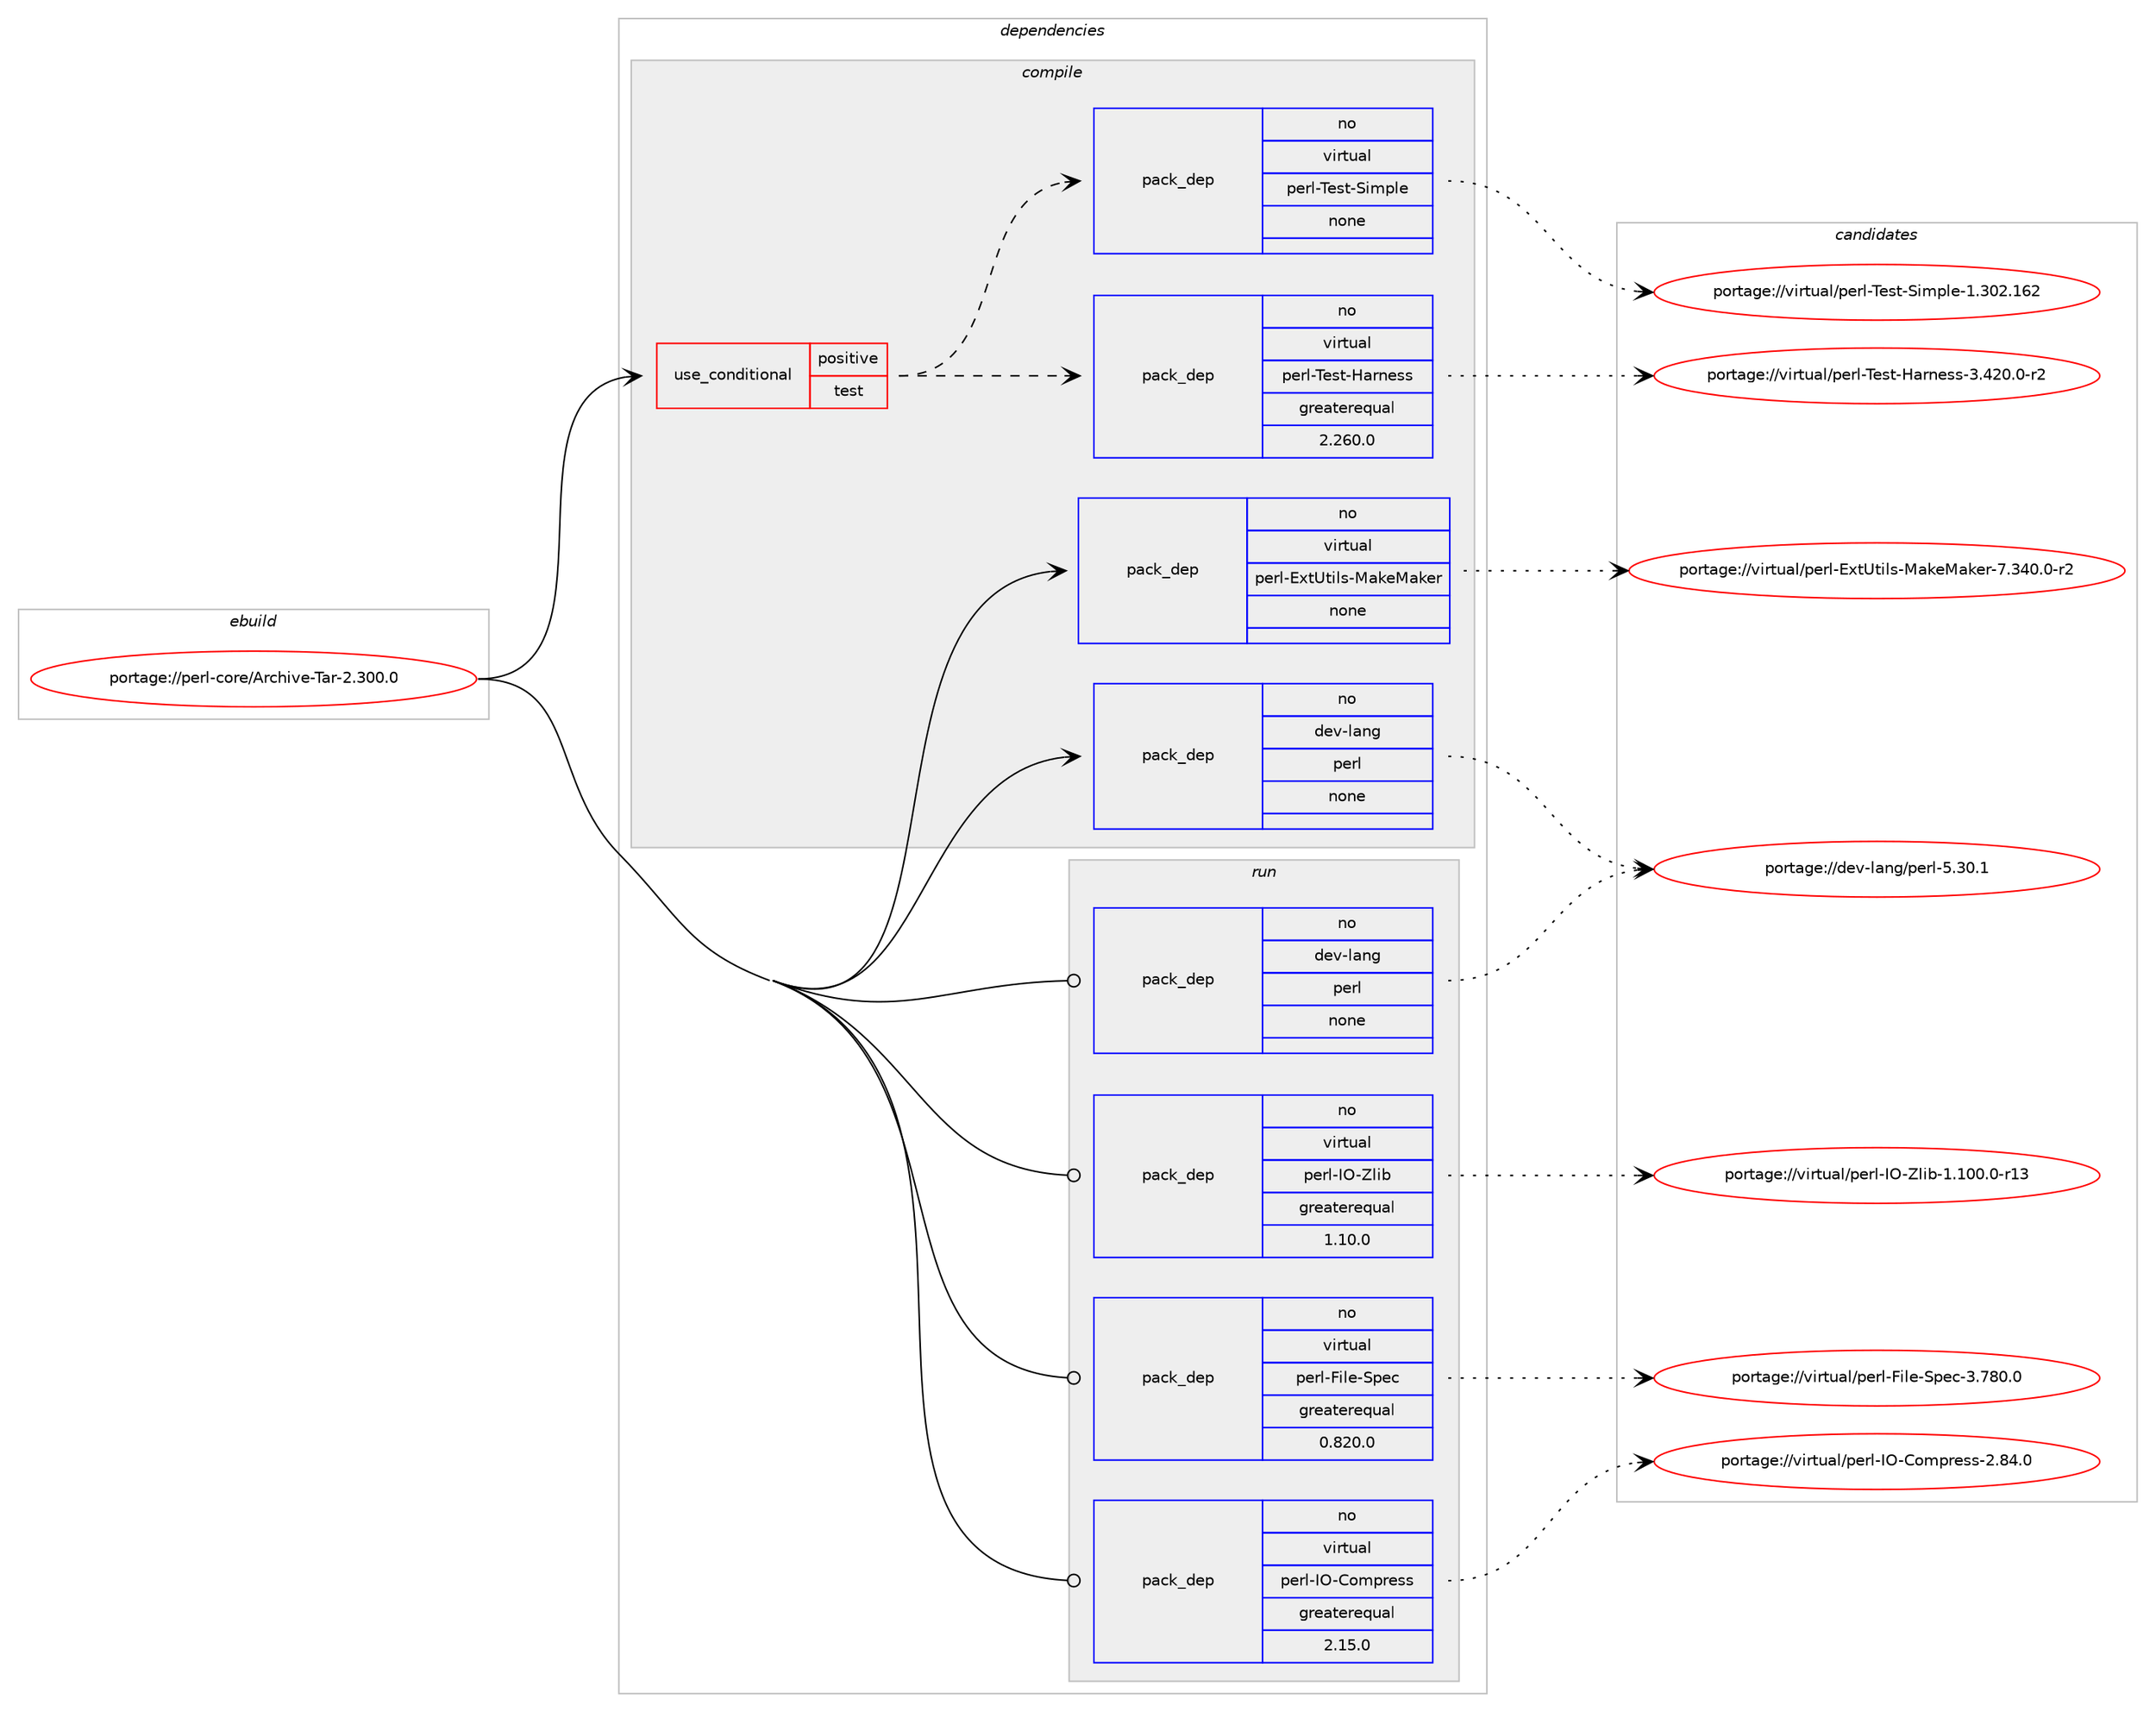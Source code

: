 digraph prolog {

# *************
# Graph options
# *************

newrank=true;
concentrate=true;
compound=true;
graph [rankdir=LR,fontname=Helvetica,fontsize=10,ranksep=1.5];#, ranksep=2.5, nodesep=0.2];
edge  [arrowhead=vee];
node  [fontname=Helvetica,fontsize=10];

# **********
# The ebuild
# **********

subgraph cluster_leftcol {
color=gray;
rank=same;
label=<<i>ebuild</i>>;
id [label="portage://perl-core/Archive-Tar-2.300.0", color=red, width=4, href="../perl-core/Archive-Tar-2.300.0.svg"];
}

# ****************
# The dependencies
# ****************

subgraph cluster_midcol {
color=gray;
label=<<i>dependencies</i>>;
subgraph cluster_compile {
fillcolor="#eeeeee";
style=filled;
label=<<i>compile</i>>;
subgraph cond8136 {
dependency45679 [label=<<TABLE BORDER="0" CELLBORDER="1" CELLSPACING="0" CELLPADDING="4"><TR><TD ROWSPAN="3" CELLPADDING="10">use_conditional</TD></TR><TR><TD>positive</TD></TR><TR><TD>test</TD></TR></TABLE>>, shape=none, color=red];
subgraph pack36569 {
dependency45680 [label=<<TABLE BORDER="0" CELLBORDER="1" CELLSPACING="0" CELLPADDING="4" WIDTH="220"><TR><TD ROWSPAN="6" CELLPADDING="30">pack_dep</TD></TR><TR><TD WIDTH="110">no</TD></TR><TR><TD>virtual</TD></TR><TR><TD>perl-Test-Harness</TD></TR><TR><TD>greaterequal</TD></TR><TR><TD>2.260.0</TD></TR></TABLE>>, shape=none, color=blue];
}
dependency45679:e -> dependency45680:w [weight=20,style="dashed",arrowhead="vee"];
subgraph pack36570 {
dependency45681 [label=<<TABLE BORDER="0" CELLBORDER="1" CELLSPACING="0" CELLPADDING="4" WIDTH="220"><TR><TD ROWSPAN="6" CELLPADDING="30">pack_dep</TD></TR><TR><TD WIDTH="110">no</TD></TR><TR><TD>virtual</TD></TR><TR><TD>perl-Test-Simple</TD></TR><TR><TD>none</TD></TR><TR><TD></TD></TR></TABLE>>, shape=none, color=blue];
}
dependency45679:e -> dependency45681:w [weight=20,style="dashed",arrowhead="vee"];
}
id:e -> dependency45679:w [weight=20,style="solid",arrowhead="vee"];
subgraph pack36571 {
dependency45682 [label=<<TABLE BORDER="0" CELLBORDER="1" CELLSPACING="0" CELLPADDING="4" WIDTH="220"><TR><TD ROWSPAN="6" CELLPADDING="30">pack_dep</TD></TR><TR><TD WIDTH="110">no</TD></TR><TR><TD>dev-lang</TD></TR><TR><TD>perl</TD></TR><TR><TD>none</TD></TR><TR><TD></TD></TR></TABLE>>, shape=none, color=blue];
}
id:e -> dependency45682:w [weight=20,style="solid",arrowhead="vee"];
subgraph pack36572 {
dependency45683 [label=<<TABLE BORDER="0" CELLBORDER="1" CELLSPACING="0" CELLPADDING="4" WIDTH="220"><TR><TD ROWSPAN="6" CELLPADDING="30">pack_dep</TD></TR><TR><TD WIDTH="110">no</TD></TR><TR><TD>virtual</TD></TR><TR><TD>perl-ExtUtils-MakeMaker</TD></TR><TR><TD>none</TD></TR><TR><TD></TD></TR></TABLE>>, shape=none, color=blue];
}
id:e -> dependency45683:w [weight=20,style="solid",arrowhead="vee"];
}
subgraph cluster_compileandrun {
fillcolor="#eeeeee";
style=filled;
label=<<i>compile and run</i>>;
}
subgraph cluster_run {
fillcolor="#eeeeee";
style=filled;
label=<<i>run</i>>;
subgraph pack36573 {
dependency45684 [label=<<TABLE BORDER="0" CELLBORDER="1" CELLSPACING="0" CELLPADDING="4" WIDTH="220"><TR><TD ROWSPAN="6" CELLPADDING="30">pack_dep</TD></TR><TR><TD WIDTH="110">no</TD></TR><TR><TD>dev-lang</TD></TR><TR><TD>perl</TD></TR><TR><TD>none</TD></TR><TR><TD></TD></TR></TABLE>>, shape=none, color=blue];
}
id:e -> dependency45684:w [weight=20,style="solid",arrowhead="odot"];
subgraph pack36574 {
dependency45685 [label=<<TABLE BORDER="0" CELLBORDER="1" CELLSPACING="0" CELLPADDING="4" WIDTH="220"><TR><TD ROWSPAN="6" CELLPADDING="30">pack_dep</TD></TR><TR><TD WIDTH="110">no</TD></TR><TR><TD>virtual</TD></TR><TR><TD>perl-File-Spec</TD></TR><TR><TD>greaterequal</TD></TR><TR><TD>0.820.0</TD></TR></TABLE>>, shape=none, color=blue];
}
id:e -> dependency45685:w [weight=20,style="solid",arrowhead="odot"];
subgraph pack36575 {
dependency45686 [label=<<TABLE BORDER="0" CELLBORDER="1" CELLSPACING="0" CELLPADDING="4" WIDTH="220"><TR><TD ROWSPAN="6" CELLPADDING="30">pack_dep</TD></TR><TR><TD WIDTH="110">no</TD></TR><TR><TD>virtual</TD></TR><TR><TD>perl-IO-Compress</TD></TR><TR><TD>greaterequal</TD></TR><TR><TD>2.15.0</TD></TR></TABLE>>, shape=none, color=blue];
}
id:e -> dependency45686:w [weight=20,style="solid",arrowhead="odot"];
subgraph pack36576 {
dependency45687 [label=<<TABLE BORDER="0" CELLBORDER="1" CELLSPACING="0" CELLPADDING="4" WIDTH="220"><TR><TD ROWSPAN="6" CELLPADDING="30">pack_dep</TD></TR><TR><TD WIDTH="110">no</TD></TR><TR><TD>virtual</TD></TR><TR><TD>perl-IO-Zlib</TD></TR><TR><TD>greaterequal</TD></TR><TR><TD>1.10.0</TD></TR></TABLE>>, shape=none, color=blue];
}
id:e -> dependency45687:w [weight=20,style="solid",arrowhead="odot"];
}
}

# **************
# The candidates
# **************

subgraph cluster_choices {
rank=same;
color=gray;
label=<<i>candidates</i>>;

subgraph choice36569 {
color=black;
nodesep=1;
choice1181051141161179710847112101114108458410111511645729711411010111511545514652504846484511450 [label="portage://virtual/perl-Test-Harness-3.420.0-r2", color=red, width=4,href="../virtual/perl-Test-Harness-3.420.0-r2.svg"];
dependency45680:e -> choice1181051141161179710847112101114108458410111511645729711411010111511545514652504846484511450:w [style=dotted,weight="100"];
}
subgraph choice36570 {
color=black;
nodesep=1;
choice11810511411611797108471121011141084584101115116458310510911210810145494651485046495450 [label="portage://virtual/perl-Test-Simple-1.302.162", color=red, width=4,href="../virtual/perl-Test-Simple-1.302.162.svg"];
dependency45681:e -> choice11810511411611797108471121011141084584101115116458310510911210810145494651485046495450:w [style=dotted,weight="100"];
}
subgraph choice36571 {
color=black;
nodesep=1;
choice10010111845108971101034711210111410845534651484649 [label="portage://dev-lang/perl-5.30.1", color=red, width=4,href="../dev-lang/perl-5.30.1.svg"];
dependency45682:e -> choice10010111845108971101034711210111410845534651484649:w [style=dotted,weight="100"];
}
subgraph choice36572 {
color=black;
nodesep=1;
choice1181051141161179710847112101114108456912011685116105108115457797107101779710710111445554651524846484511450 [label="portage://virtual/perl-ExtUtils-MakeMaker-7.340.0-r2", color=red, width=4,href="../virtual/perl-ExtUtils-MakeMaker-7.340.0-r2.svg"];
dependency45683:e -> choice1181051141161179710847112101114108456912011685116105108115457797107101779710710111445554651524846484511450:w [style=dotted,weight="100"];
}
subgraph choice36573 {
color=black;
nodesep=1;
choice10010111845108971101034711210111410845534651484649 [label="portage://dev-lang/perl-5.30.1", color=red, width=4,href="../dev-lang/perl-5.30.1.svg"];
dependency45684:e -> choice10010111845108971101034711210111410845534651484649:w [style=dotted,weight="100"];
}
subgraph choice36574 {
color=black;
nodesep=1;
choice118105114116117971084711210111410845701051081014583112101994551465556484648 [label="portage://virtual/perl-File-Spec-3.780.0", color=red, width=4,href="../virtual/perl-File-Spec-3.780.0.svg"];
dependency45685:e -> choice118105114116117971084711210111410845701051081014583112101994551465556484648:w [style=dotted,weight="100"];
}
subgraph choice36575 {
color=black;
nodesep=1;
choice1181051141161179710847112101114108457379456711110911211410111511545504656524648 [label="portage://virtual/perl-IO-Compress-2.84.0", color=red, width=4,href="../virtual/perl-IO-Compress-2.84.0.svg"];
dependency45686:e -> choice1181051141161179710847112101114108457379456711110911211410111511545504656524648:w [style=dotted,weight="100"];
}
subgraph choice36576 {
color=black;
nodesep=1;
choice11810511411611797108471121011141084573794590108105984549464948484648451144951 [label="portage://virtual/perl-IO-Zlib-1.100.0-r13", color=red, width=4,href="../virtual/perl-IO-Zlib-1.100.0-r13.svg"];
dependency45687:e -> choice11810511411611797108471121011141084573794590108105984549464948484648451144951:w [style=dotted,weight="100"];
}
}

}

